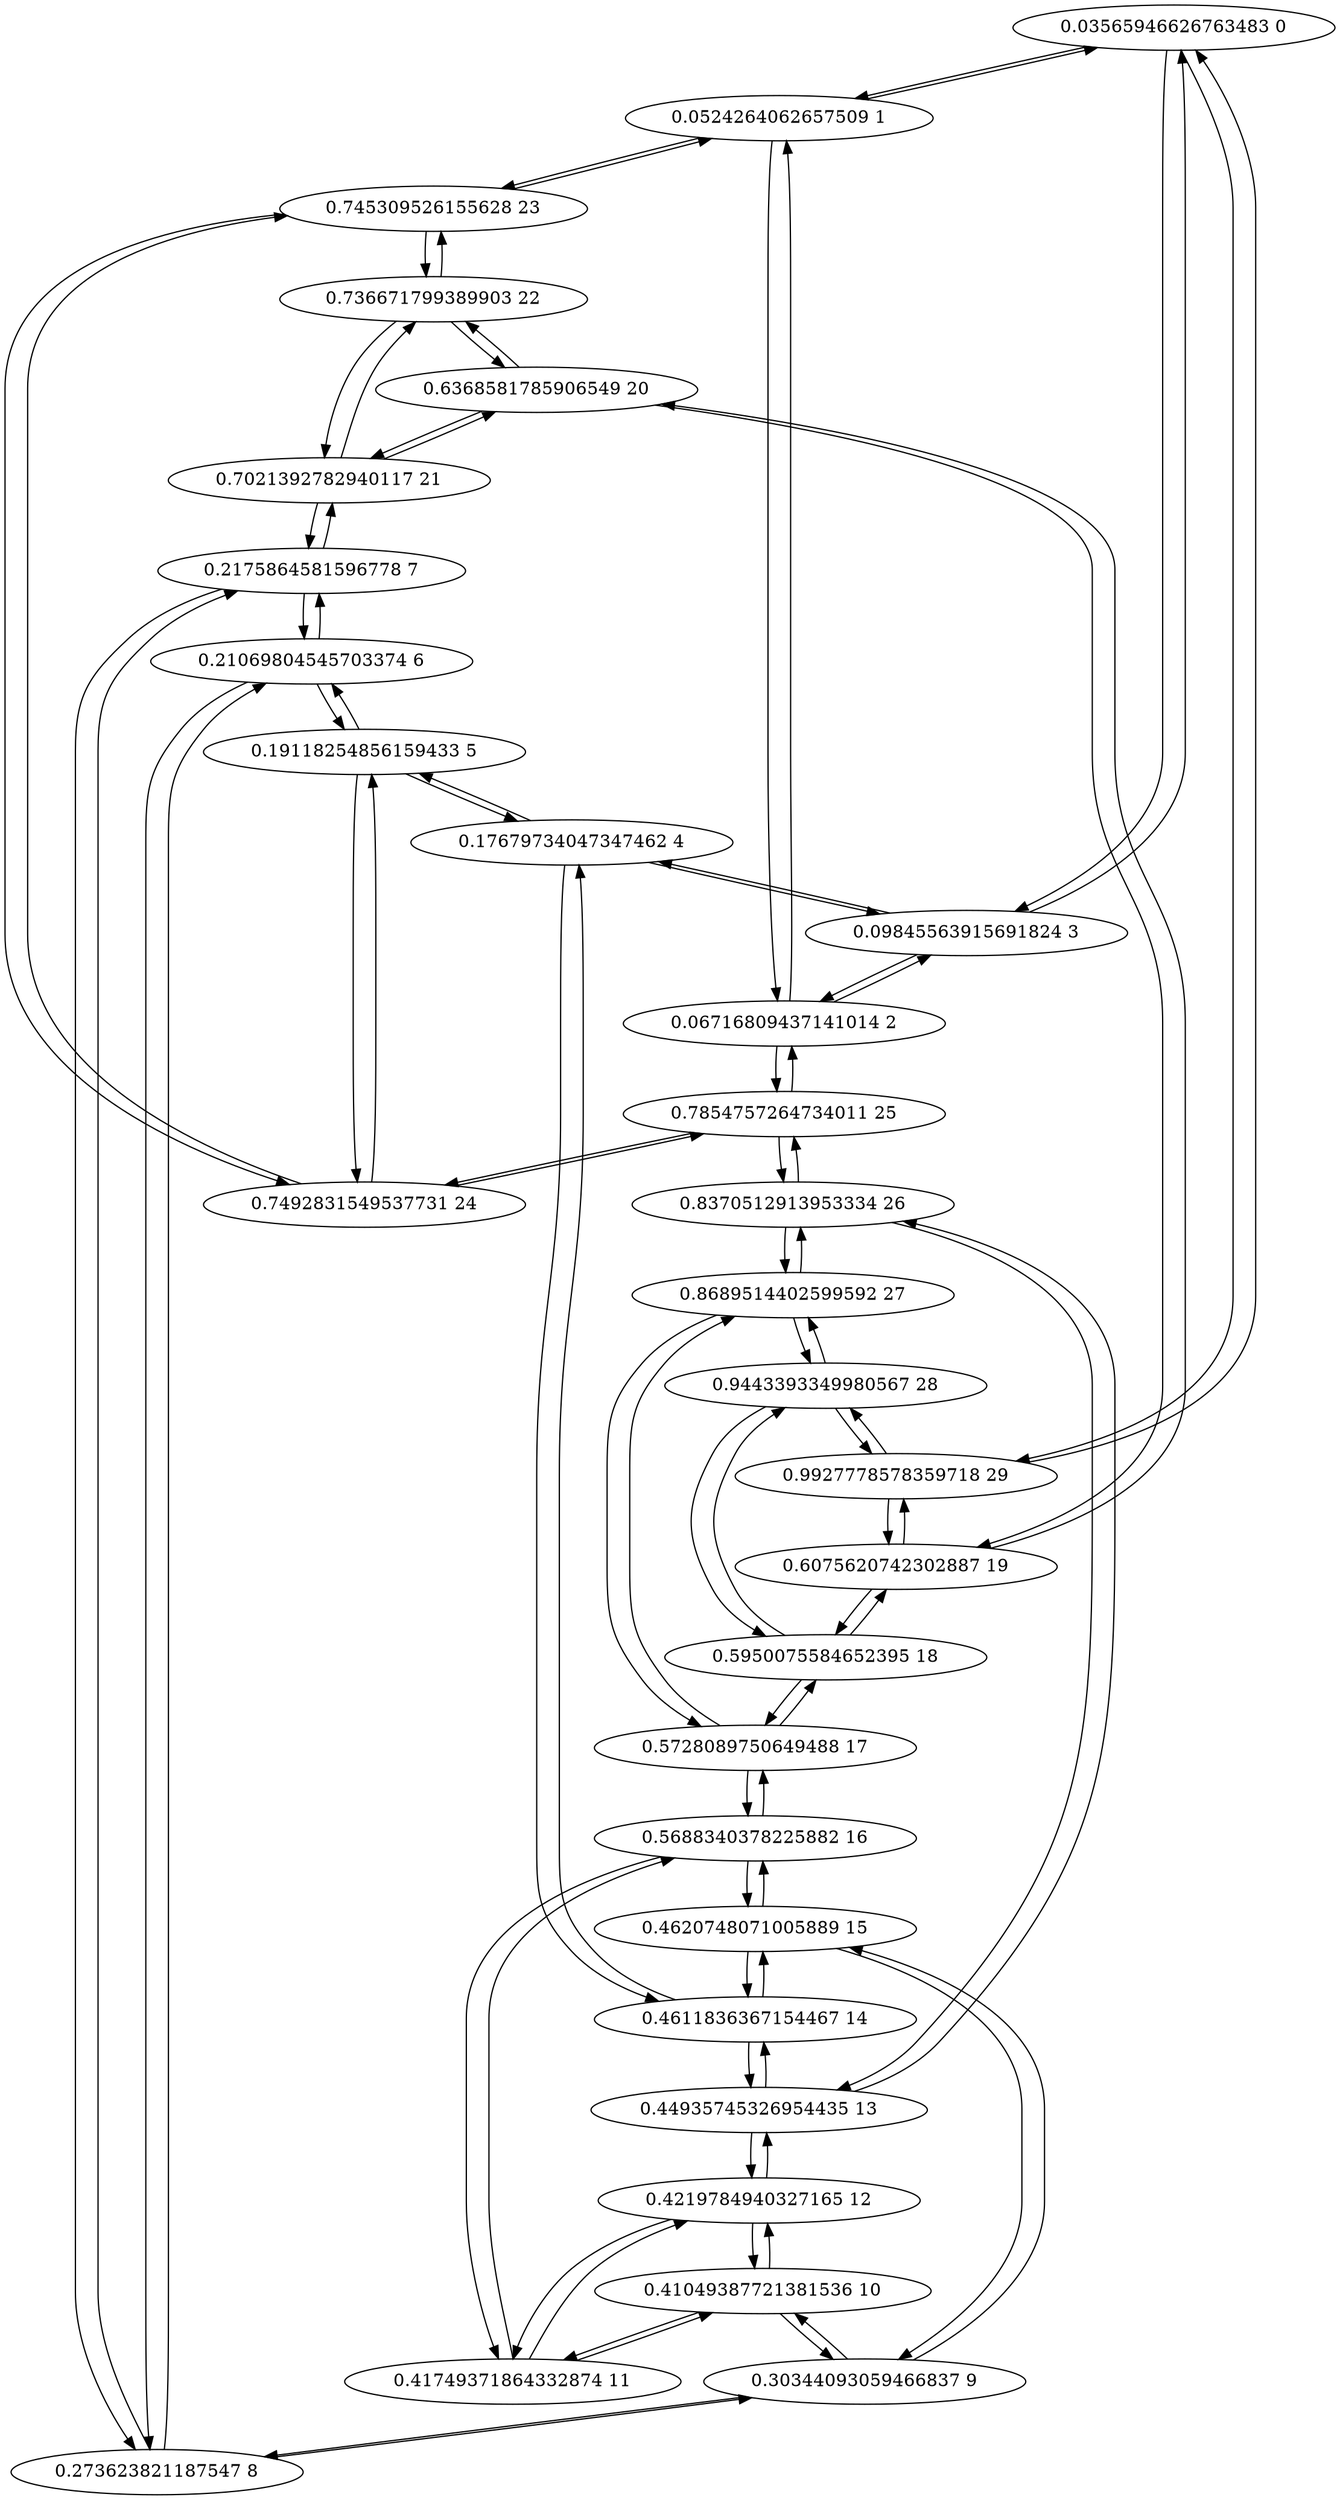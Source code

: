 digraph G {
"0.03565946626763483 0" -> "0.0524264062657509 1"
"0.03565946626763483 0" -> "0.9927778578359718 29"
"0.03565946626763483 0" -> "0.09845563915691824 3"
"0.0524264062657509 1" -> "0.03565946626763483 0"
"0.0524264062657509 1" -> "0.06716809437141014 2"
"0.0524264062657509 1" -> "0.745309526155628 23"
"0.06716809437141014 2" -> "0.0524264062657509 1"
"0.06716809437141014 2" -> "0.09845563915691824 3"
"0.06716809437141014 2" -> "0.7854757264734011 25"
"0.09845563915691824 3" -> "0.06716809437141014 2"
"0.09845563915691824 3" -> "0.17679734047347462 4"
"0.09845563915691824 3" -> "0.03565946626763483 0"
"0.17679734047347462 4" -> "0.09845563915691824 3"
"0.17679734047347462 4" -> "0.19118254856159433 5"
"0.17679734047347462 4" -> "0.4611836367154467 14"
"0.19118254856159433 5" -> "0.17679734047347462 4"
"0.19118254856159433 5" -> "0.21069804545703374 6"
"0.19118254856159433 5" -> "0.7492831549537731 24"
"0.21069804545703374 6" -> "0.19118254856159433 5"
"0.21069804545703374 6" -> "0.2175864581596778 7"
"0.21069804545703374 6" -> "0.273623821187547 8"
"0.2175864581596778 7" -> "0.21069804545703374 6"
"0.2175864581596778 7" -> "0.273623821187547 8"
"0.2175864581596778 7" -> "0.7021392782940117 21"
"0.273623821187547 8" -> "0.2175864581596778 7"
"0.273623821187547 8" -> "0.30344093059466837 9"
"0.273623821187547 8" -> "0.21069804545703374 6"
"0.30344093059466837 9" -> "0.273623821187547 8"
"0.30344093059466837 9" -> "0.41049387721381536 10"
"0.30344093059466837 9" -> "0.4620748071005889 15"
"0.41049387721381536 10" -> "0.30344093059466837 9"
"0.41049387721381536 10" -> "0.41749371864332874 11"
"0.41049387721381536 10" -> "0.4219784940327165 12"
"0.41749371864332874 11" -> "0.41049387721381536 10"
"0.41749371864332874 11" -> "0.4219784940327165 12"
"0.41749371864332874 11" -> "0.5688340378225882 16"
"0.4219784940327165 12" -> "0.41749371864332874 11"
"0.4219784940327165 12" -> "0.44935745326954435 13"
"0.4219784940327165 12" -> "0.41049387721381536 10"
"0.44935745326954435 13" -> "0.4219784940327165 12"
"0.44935745326954435 13" -> "0.4611836367154467 14"
"0.44935745326954435 13" -> "0.8370512913953334 26"
"0.4611836367154467 14" -> "0.44935745326954435 13"
"0.4611836367154467 14" -> "0.4620748071005889 15"
"0.4611836367154467 14" -> "0.17679734047347462 4"
"0.4620748071005889 15" -> "0.4611836367154467 14"
"0.4620748071005889 15" -> "0.5688340378225882 16"
"0.4620748071005889 15" -> "0.30344093059466837 9"
"0.5688340378225882 16" -> "0.4620748071005889 15"
"0.5688340378225882 16" -> "0.5728089750649488 17"
"0.5688340378225882 16" -> "0.41749371864332874 11"
"0.5728089750649488 17" -> "0.5688340378225882 16"
"0.5728089750649488 17" -> "0.5950075584652395 18"
"0.5728089750649488 17" -> "0.8689514402599592 27"
"0.5950075584652395 18" -> "0.5728089750649488 17"
"0.5950075584652395 18" -> "0.6075620742302887 19"
"0.5950075584652395 18" -> "0.9443393349980567 28"
"0.6075620742302887 19" -> "0.5950075584652395 18"
"0.6075620742302887 19" -> "0.6368581785906549 20"
"0.6075620742302887 19" -> "0.9927778578359718 29"
"0.6368581785906549 20" -> "0.6075620742302887 19"
"0.6368581785906549 20" -> "0.7021392782940117 21"
"0.6368581785906549 20" -> "0.736671799389903 22"
"0.7021392782940117 21" -> "0.6368581785906549 20"
"0.7021392782940117 21" -> "0.736671799389903 22"
"0.7021392782940117 21" -> "0.2175864581596778 7"
"0.736671799389903 22" -> "0.7021392782940117 21"
"0.736671799389903 22" -> "0.745309526155628 23"
"0.736671799389903 22" -> "0.6368581785906549 20"
"0.745309526155628 23" -> "0.736671799389903 22"
"0.745309526155628 23" -> "0.7492831549537731 24"
"0.745309526155628 23" -> "0.0524264062657509 1"
"0.7492831549537731 24" -> "0.745309526155628 23"
"0.7492831549537731 24" -> "0.7854757264734011 25"
"0.7492831549537731 24" -> "0.19118254856159433 5"
"0.7854757264734011 25" -> "0.7492831549537731 24"
"0.7854757264734011 25" -> "0.8370512913953334 26"
"0.7854757264734011 25" -> "0.06716809437141014 2"
"0.8370512913953334 26" -> "0.7854757264734011 25"
"0.8370512913953334 26" -> "0.8689514402599592 27"
"0.8370512913953334 26" -> "0.44935745326954435 13"
"0.8689514402599592 27" -> "0.8370512913953334 26"
"0.8689514402599592 27" -> "0.9443393349980567 28"
"0.8689514402599592 27" -> "0.5728089750649488 17"
"0.9443393349980567 28" -> "0.8689514402599592 27"
"0.9443393349980567 28" -> "0.9927778578359718 29"
"0.9443393349980567 28" -> "0.5950075584652395 18"
"0.9927778578359718 29" -> "0.9443393349980567 28"
"0.9927778578359718 29" -> "0.03565946626763483 0"
"0.9927778578359718 29" -> "0.6075620742302887 19"
}
